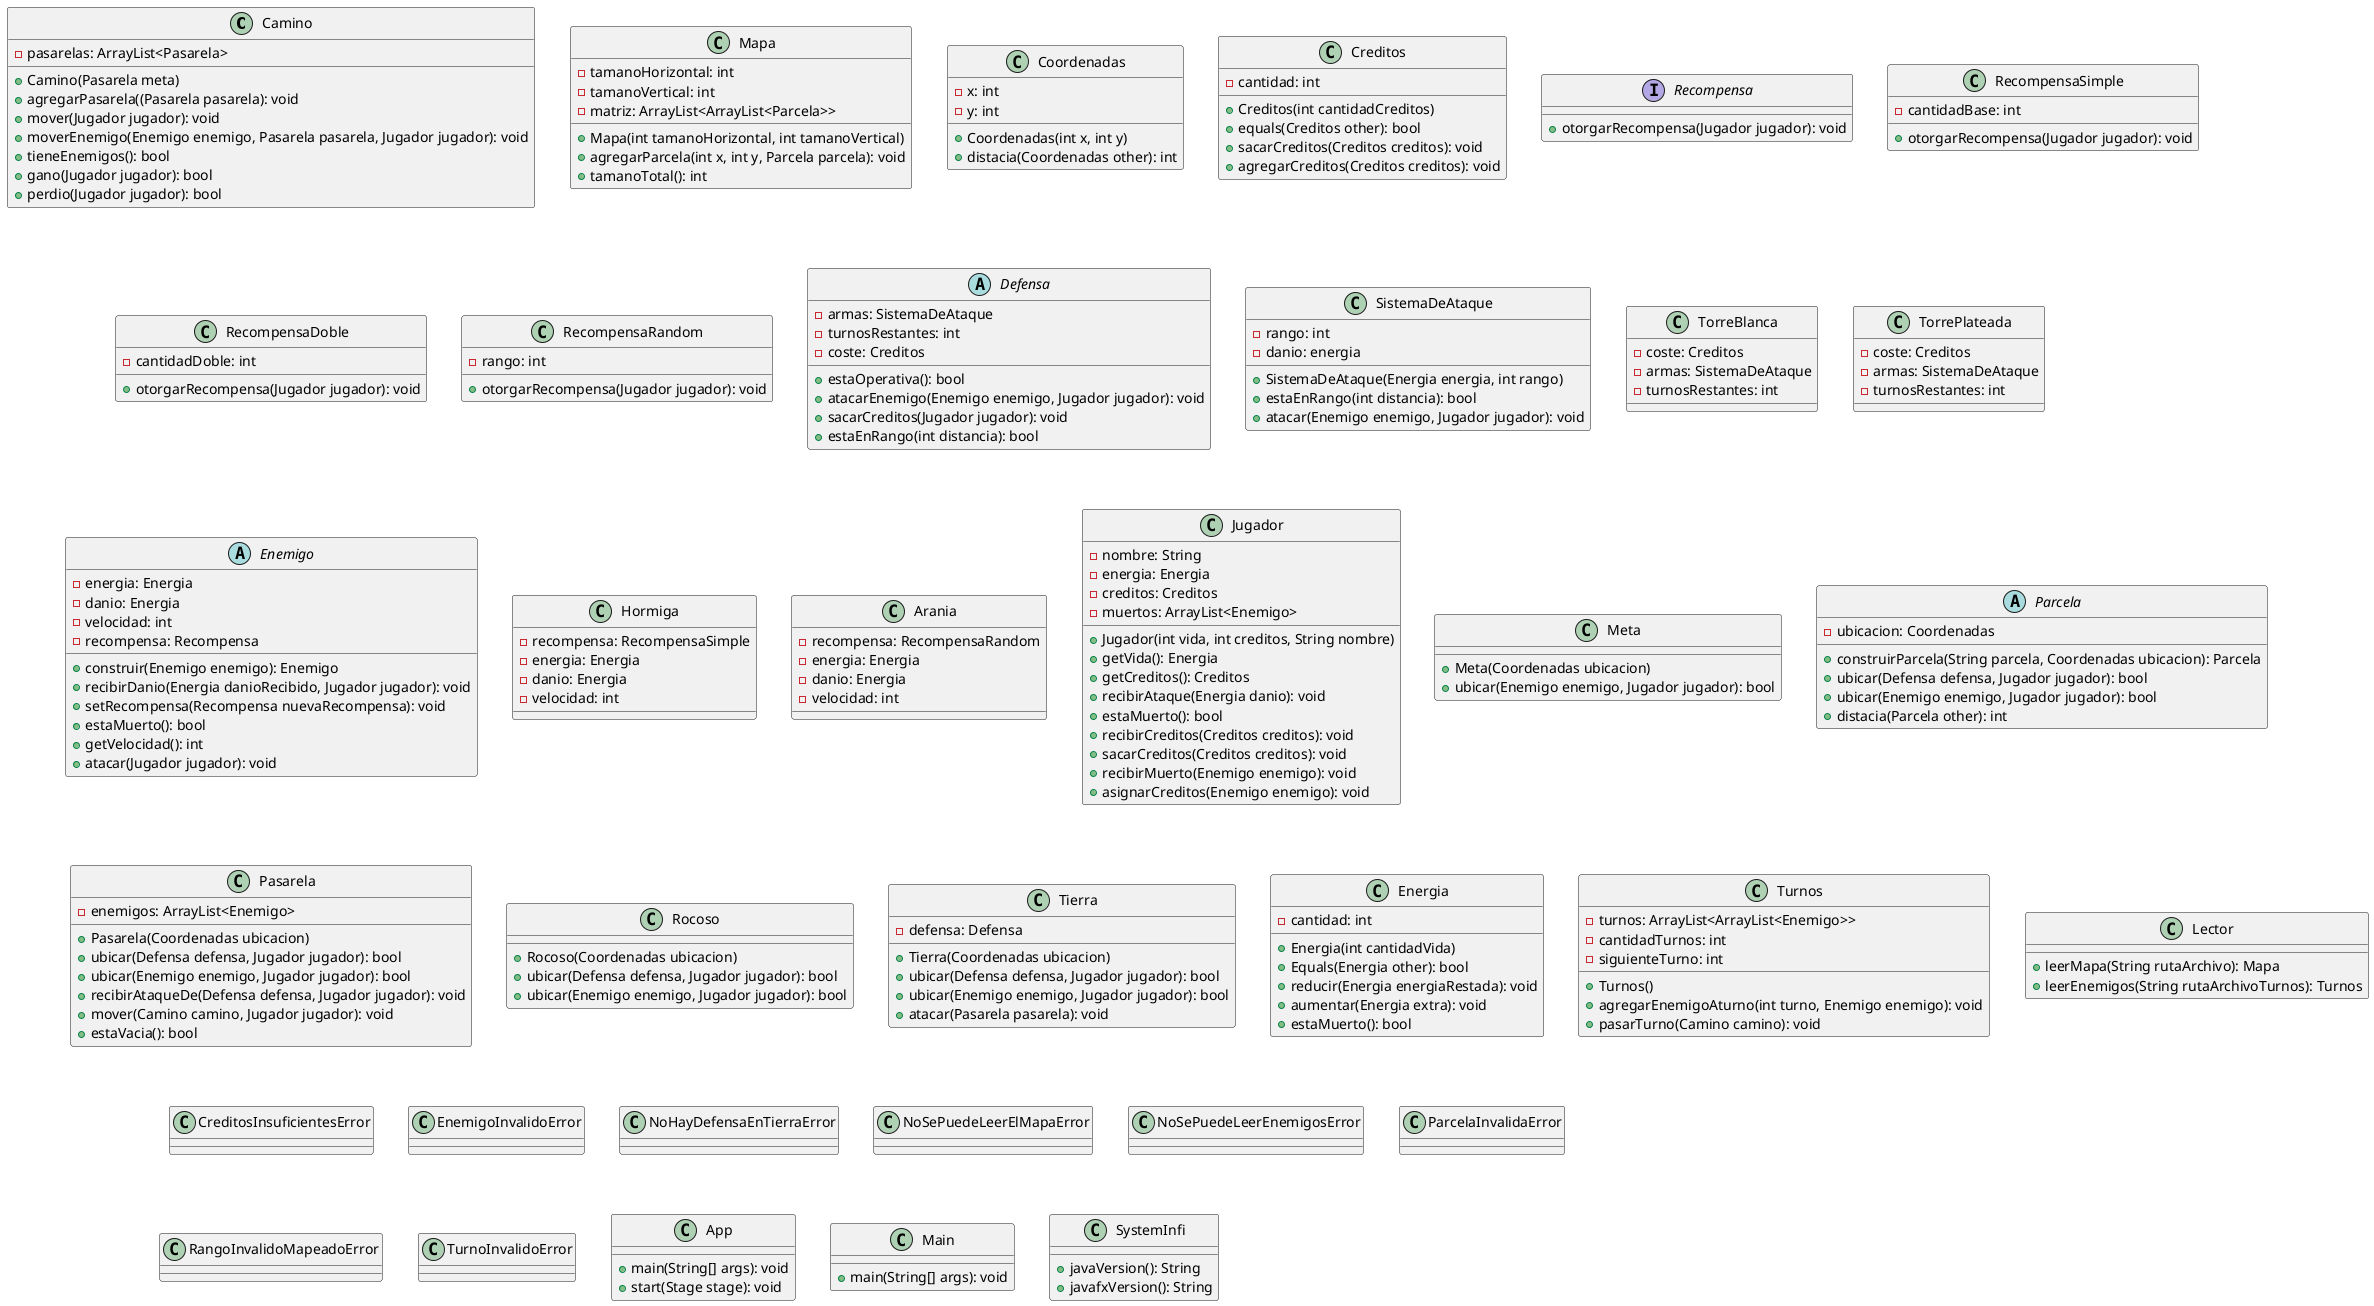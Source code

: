 @startuml
'https://plantuml.com/class-diagram

class Camino {
    -pasarelas: ArrayList<Pasarela>
    +Camino(Pasarela meta)
    +agregarPasarela((Pasarela pasarela): void
    +mover(Jugador jugador): void
    +moverEnemigo(Enemigo enemigo, Pasarela pasarela, Jugador jugador): void
    +tieneEnemigos(): bool
    +gano(Jugador jugador): bool
    +perdio(Jugador jugador): bool
}

class Mapa {
    -tamanoHorizontal: int
    -tamanoVertical: int
    -matriz: ArrayList<ArrayList<Parcela>>
    +Mapa(int tamanoHorizontal, int tamanoVertical)
    +agregarParcela(int x, int y, Parcela parcela): void
    +tamanoTotal(): int
}

class Coordenadas {
    -x: int
    -y: int
    +Coordenadas(int x, int y)
    +distacia(Coordenadas other): int
}

class Creditos {
    -cantidad: int
    +Creditos(int cantidadCreditos)
    +equals(Creditos other): bool
    +sacarCreditos(Creditos creditos): void
    +agregarCreditos(Creditos creditos): void
}

interface  Recompensa {
    +otorgarRecompensa(Jugador jugador): void
}

class RecompensaSimple{
    -cantidadBase: int
    +otorgarRecompensa(Jugador jugador): void
}

class RecompensaDoble{
    -cantidadDoble: int
    +otorgarRecompensa(Jugador jugador): void
}

class RecompensaRandom{
    -rango: int
    +otorgarRecompensa(Jugador jugador): void
}

abstract class Defensa {
    -armas: SistemaDeAtaque
    -turnosRestantes: int
    -coste: Creditos
    +estaOperativa(): bool
    +atacarEnemigo(Enemigo enemigo, Jugador jugador): void
    +sacarCreditos(Jugador jugador): void
    +estaEnRango(int distancia): bool
}

class SistemaDeAtaque {
    -rango: int
    -danio: energia
    +SistemaDeAtaque(Energia energia, int rango)
    +estaEnRango(int distancia): bool
    +atacar(Enemigo enemigo, Jugador jugador): void
}

class TorreBlanca {
    -coste: Creditos
    -armas: SistemaDeAtaque
    -turnosRestantes: int
}

class TorrePlateada {
    -coste: Creditos
    -armas: SistemaDeAtaque
    -turnosRestantes: int
}

abstract class Enemigo {
    -energia: Energia
    -danio: Energia
    -velocidad: int
    -recompensa: Recompensa
    +construir(Enemigo enemigo): Enemigo
    +recibirDanio(Energia danioRecibido, Jugador jugador): void
    +setRecompensa(Recompensa nuevaRecompensa): void
    +estaMuerto(): bool
    +getVelocidad(): int
    +atacar(Jugador jugador): void
}

class Hormiga {
    -recompensa: RecompensaSimple
    -energia: Energia
    -danio: Energia
    -velocidad: int
}

class Arania {
    -recompensa: RecompensaRandom
    -energia: Energia
    -danio: Energia
    -velocidad: int
}

class Jugador {
    -nombre: String
    -energia: Energia
    -creditos: Creditos
    -muertos: ArrayList<Enemigo>
    +Jugador(int vida, int creditos, String nombre)
    +getVida(): Energia
    +getCreditos(): Creditos
    +recibirAtaque(Energia danio): void
    +estaMuerto(): bool
    +recibirCreditos(Creditos creditos): void
    +sacarCreditos(Creditos creditos): void
    +recibirMuerto(Enemigo enemigo): void
    +asignarCreditos(Enemigo enemigo): void
}

class Meta {
    +Meta(Coordenadas ubicacion)
    +ubicar(Enemigo enemigo, Jugador jugador): bool
}

abstract class Parcela {
    -ubicacion: Coordenadas
    +construirParcela(String parcela, Coordenadas ubicacion): Parcela
    +ubicar(Defensa defensa, Jugador jugador): bool
    +ubicar(Enemigo enemigo, Jugador jugador): bool
    +distacia(Parcela other): int
}

class Pasarela {
    -enemigos: ArrayList<Enemigo>
    +Pasarela(Coordenadas ubicacion)
    +ubicar(Defensa defensa, Jugador jugador): bool
    +ubicar(Enemigo enemigo, Jugador jugador): bool
    +recibirAtaqueDe(Defensa defensa, Jugador jugador): void
    +mover(Camino camino, Jugador jugador): void
    +estaVacia(): bool
}

class Rocoso {
    +Rocoso(Coordenadas ubicacion)
    +ubicar(Defensa defensa, Jugador jugador): bool
    +ubicar(Enemigo enemigo, Jugador jugador): bool
}

class Tierra {
    -defensa: Defensa
    +Tierra(Coordenadas ubicacion)
    +ubicar(Defensa defensa, Jugador jugador): bool
    +ubicar(Enemigo enemigo, Jugador jugador): bool
    +atacar(Pasarela pasarela): void
}

class Energia {
    -cantidad: int
    +Energia(int cantidadVida)
    +Equals(Energia other): bool
    +reducir(Energia energiaRestada): void
    +aumentar(Energia extra): void
    +estaMuerto(): bool
}

class Turnos {
    -turnos: ArrayList<ArrayList<Enemigo>>
    -cantidadTurnos: int
    -siguienteTurno: int
    +Turnos()
    +agregarEnemigoAturno(int turno, Enemigo enemigo): void
    +pasarTurno(Camino camino): void
}

class Lector {
    +leerMapa(String rutaArchivo): Mapa
    +leerEnemigos(String rutaArchivoTurnos): Turnos
}

class CreditosInsuficientesError {}
class EnemigoInvalidoError {}
class NoHayDefensaEnTierraError {}
class NoSePuedeLeerElMapaError {}
class NoSePuedeLeerEnemigosError {}
class ParcelaInvalidaError {}
class RangoInvalidoMapeadoError {}
class TurnoInvalidoError {}

class App {
    +main(String[] args): void
    +start(Stage stage): void
}

class Main {
    +main(String[] args): void
}

class SystemInfi {
    +javaVersion(): String
    +javafxVersion(): String
}





@enduml